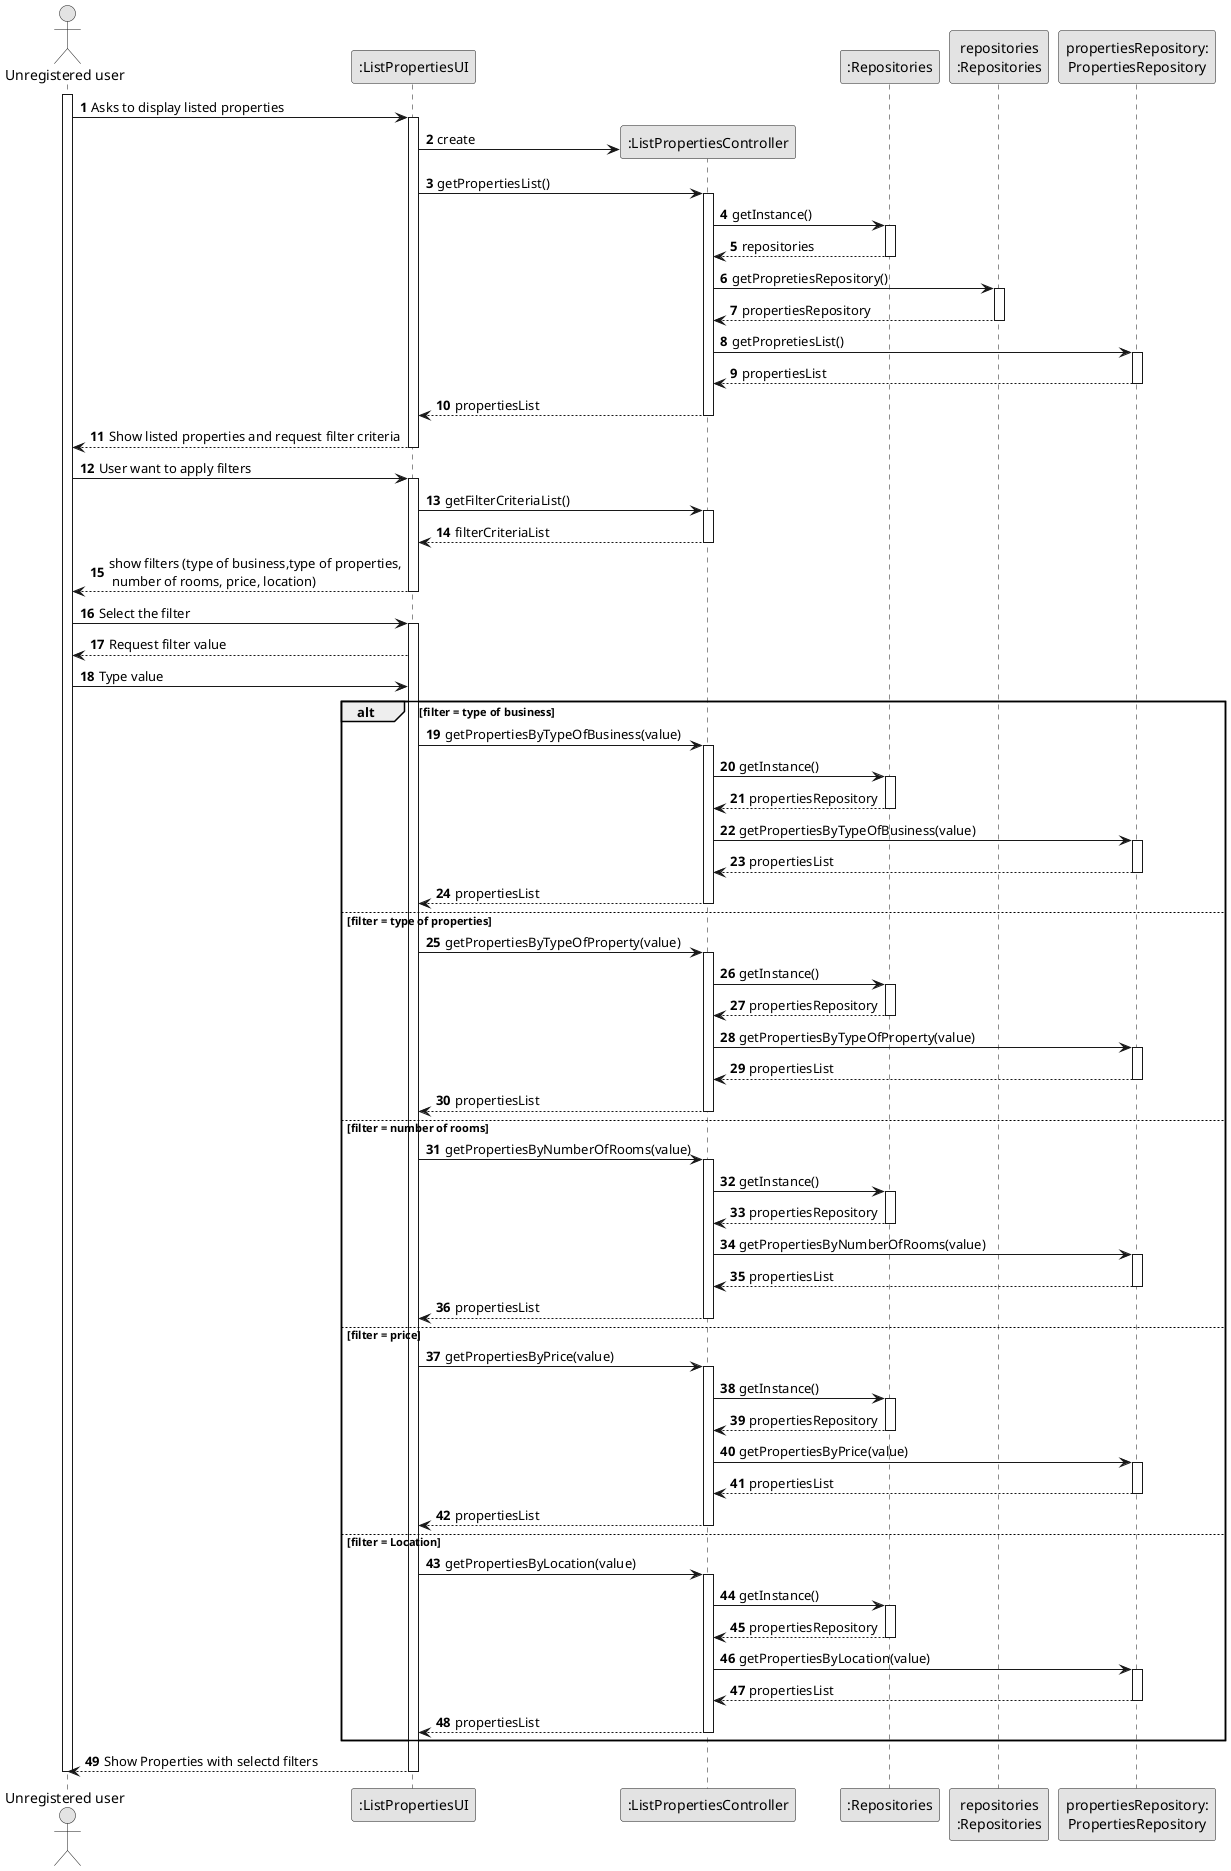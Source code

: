 @startuml
skinparam monochrome true
skinparam packageStyle rectangle
skinparam shadowing false

autonumber

'hide footbox
actor "Unregistered user" as ADM
participant ":ListPropertiesUI" as UI
participant ":ListPropertiesController" as CTRL
participant ":Repositories" as repositories
participant "repositories\n:Repositories" as repositoriesSingleton
participant "propertiesRepository:\nPropertiesRepository" as plistRepository


activate ADM

        ADM -> UI : Asks to display listed properties

        activate UI

'            UI --> ADM : requests data (reference, description,  informal \n description, technical description, duration, cost)
            'create CTRL
            UI -> CTRL** : create
            UI -> CTRL : getPropertiesList()

            activate CTRL
                CTRL -> repositories : getInstance()
                activate repositories

                repositories --> CTRL: repositories
                deactivate repositories

               CTRL ->  repositoriesSingleton : getPropretiesRepository()
               activate repositoriesSingleton

               repositoriesSingleton --> CTRL : propertiesRepository
               deactivate repositoriesSingleton


               CTRL -> plistRepository : getPropretiesList()
               activate plistRepository

               plistRepository --> CTRL : propertiesList
               deactivate plistRepository

            CTRL --> UI :propertiesList
            deactivate CTRL

            UI --> ADM : Show listed properties and request filter criteria
        deactivate UI


    ADM -> UI : User want to apply filters
    activate UI

    UI -> CTRL : getFilterCriteriaList()
                activate CTRL




                    CTRL --> UI : filterCriteriaList
                deactivate CTRL

        UI --> ADM : show filters (type of business,type of properties,\n number of rooms, price, location)
    deactivate UI

        ADM -> UI : Select the filter
        activate UI

        UI --> ADM : Request filter value


        ADM -> UI : Type value

        alt filter = type of business




        UI -> CTRL : getPropertiesByTypeOfBusiness(value)

                    activate CTRL
                        CTRL -> repositories : getInstance()
                        activate repositories

                        repositories --> CTRL: propertiesRepository
                        deactivate repositories

                       CTRL -> plistRepository : getPropertiesByTypeOfBusiness(value)
                       activate plistRepository

                       plistRepository --> CTRL : propertiesList
                       deactivate plistRepository

                    CTRL --> UI :propertiesList
                    deactivate CTRL
        else filter = type of properties



        UI -> CTRL : getPropertiesByTypeOfProperty(value)

                    activate CTRL
                        CTRL -> repositories : getInstance()
                        activate repositories

                        repositories --> CTRL: propertiesRepository
                        deactivate repositories

                       CTRL -> plistRepository : getPropertiesByTypeOfProperty(value)
                       activate plistRepository

                       plistRepository --> CTRL : propertiesList
                       deactivate plistRepository

                    CTRL --> UI :propertiesList
                    deactivate CTRL
        else filter = number of rooms



        UI -> CTRL : getPropertiesByNumberOfRooms(value)

                    activate CTRL
                        CTRL -> repositories : getInstance()
                        activate repositories

                        repositories --> CTRL: propertiesRepository
                        deactivate repositories

                       CTRL -> plistRepository : getPropertiesByNumberOfRooms(value)
                       activate plistRepository

                       plistRepository --> CTRL : propertiesList
                       deactivate plistRepository

                    CTRL --> UI :propertiesList
                    deactivate CTRL

        else filter = price

        UI -> CTRL : getPropertiesByPrice(value)

                            activate CTRL
                                CTRL -> repositories : getInstance()
                                activate repositories

                                repositories --> CTRL: propertiesRepository
                                deactivate repositories

                               CTRL -> plistRepository : getPropertiesByPrice(value)
                               activate plistRepository

                               plistRepository --> CTRL : propertiesList
                               deactivate plistRepository

                            CTRL --> UI :propertiesList
                            deactivate CTRL
                else filter = Location


         UI -> CTRL : getPropertiesByLocation(value)

                                     activate CTRL
                                         CTRL -> repositories : getInstance()
                                         activate repositories

                                         repositories --> CTRL: propertiesRepository
                                         deactivate repositories

                                        CTRL -> plistRepository : getPropertiesByLocation(value)
                                        activate plistRepository

                                        plistRepository --> CTRL : propertiesList
                                        deactivate plistRepository

                                     CTRL --> UI :propertiesList
                                     deactivate CTRL

        end alt






        UI --> ADM : Show Properties with selectd filters
    deactivate UI



deactivate ADM

@enduml
